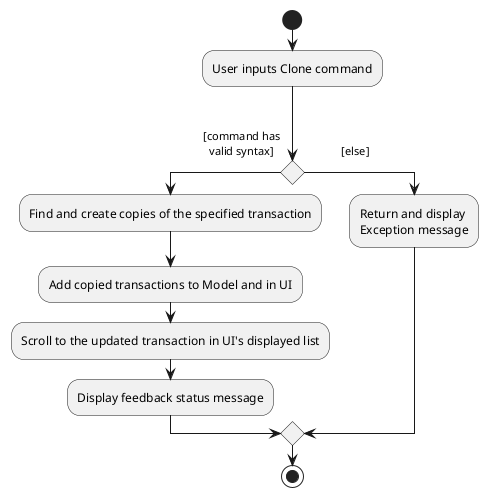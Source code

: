 @startuml
start
:User inputs Clone command;

'Since the beta syntax does not support placing the condition outside the
'diamond we place it as the true branch instead.

if () then (

[command has
  valid syntax]
)
    :Find and create copies of the specified transaction;
    :Add copied transactions to Model and in UI;
    :Scroll to the updated transaction in UI's displayed list;
    :Display feedback status message;
else(             [else]
)
    :Return and display
    Exception message;
endif
stop
@enduml
